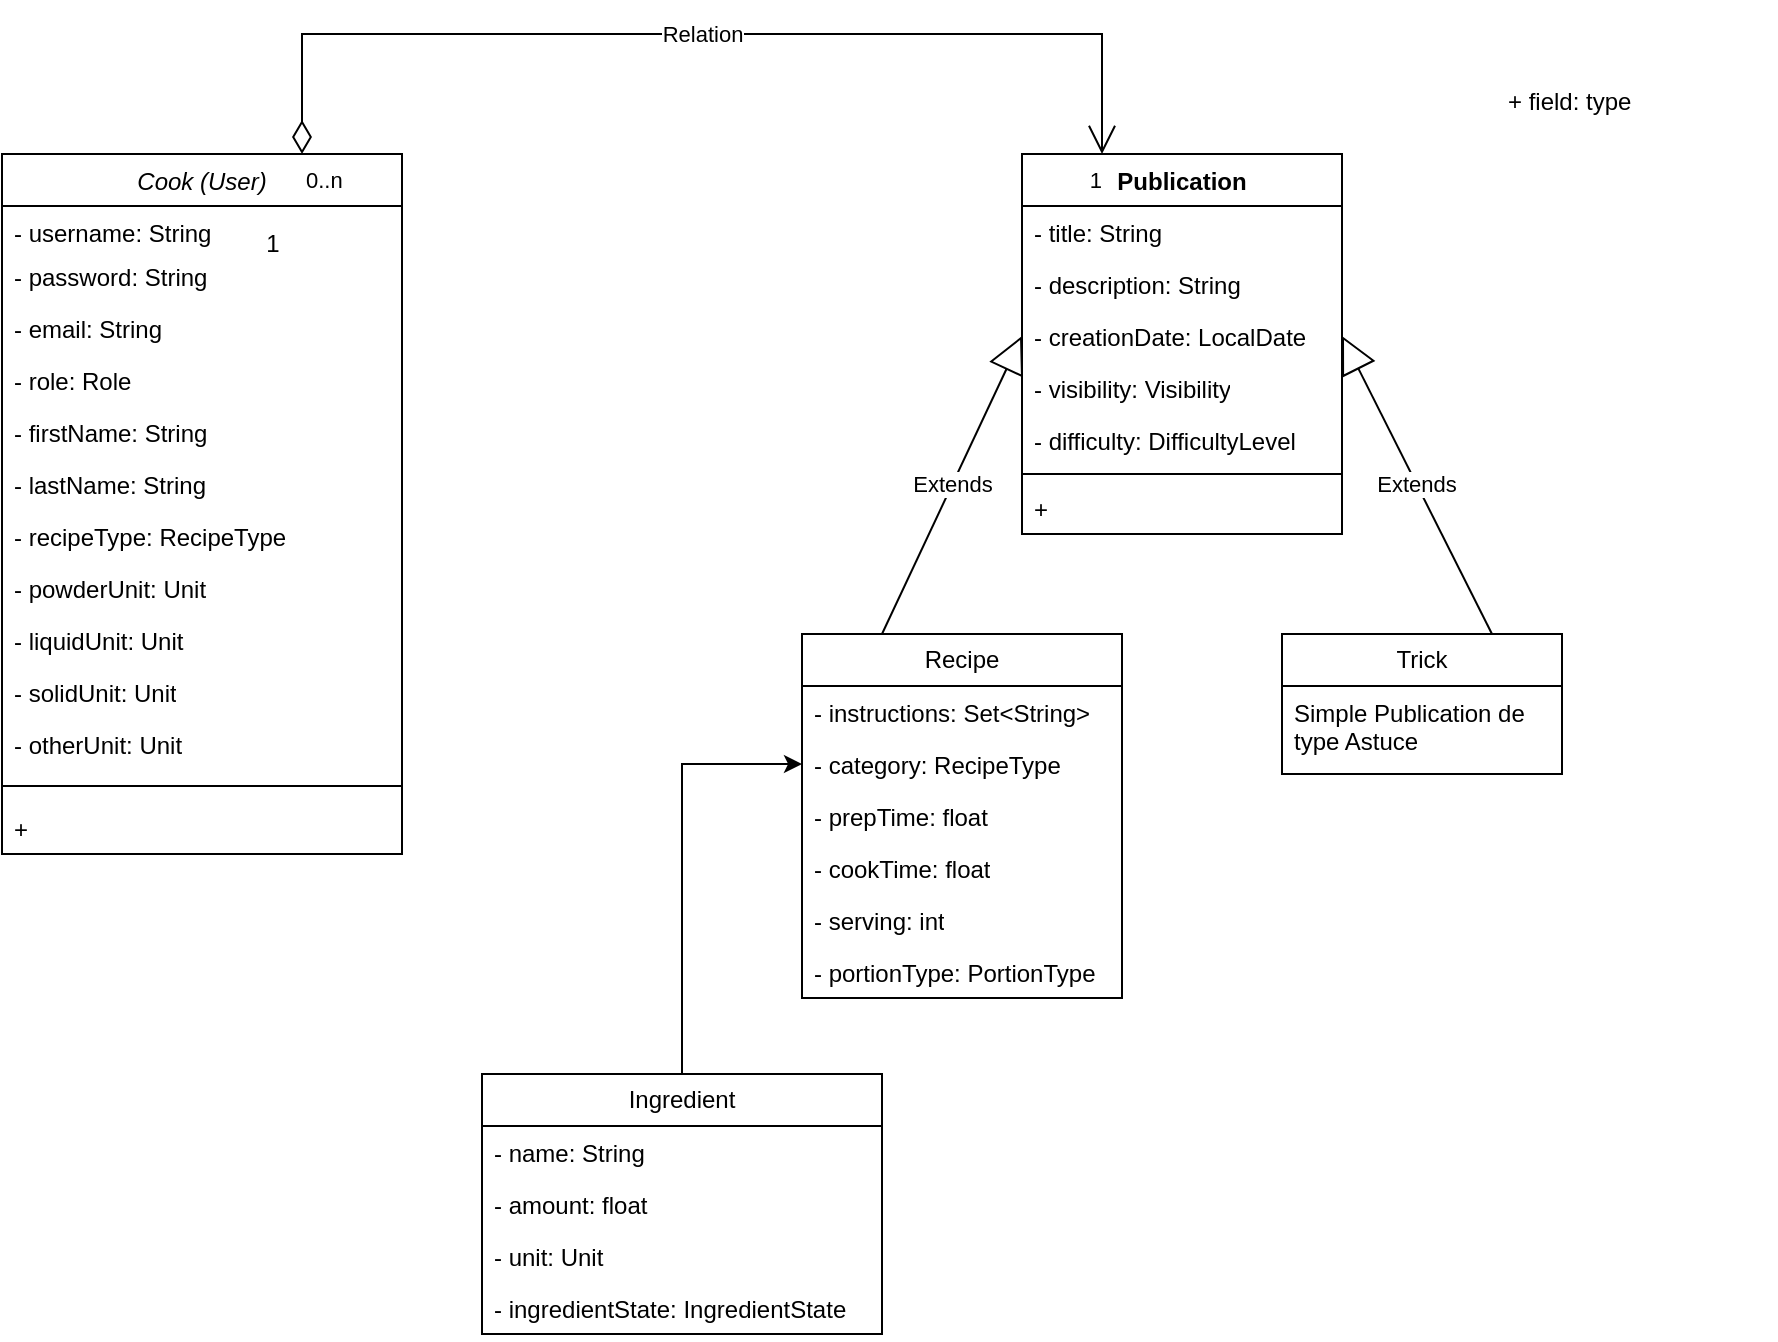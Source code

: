 <mxfile version="23.1.5" type="device">
  <diagram id="C5RBs43oDa-KdzZeNtuy" name="Page-1">
    <mxGraphModel dx="1434" dy="2005" grid="1" gridSize="10" guides="1" tooltips="1" connect="1" arrows="1" fold="1" page="1" pageScale="1" pageWidth="827" pageHeight="1169" math="0" shadow="0">
      <root>
        <mxCell id="WIyWlLk6GJQsqaUBKTNV-0" />
        <mxCell id="WIyWlLk6GJQsqaUBKTNV-1" parent="WIyWlLk6GJQsqaUBKTNV-0" />
        <mxCell id="zkfFHV4jXpPFQw0GAbJ--0" value="Cook (User)" style="swimlane;fontStyle=2;align=center;verticalAlign=top;childLayout=stackLayout;horizontal=1;startSize=26;horizontalStack=0;resizeParent=1;resizeLast=0;collapsible=1;marginBottom=0;rounded=0;shadow=0;strokeWidth=1;" parent="WIyWlLk6GJQsqaUBKTNV-1" vertex="1">
          <mxGeometry x="80" y="40" width="200" height="350" as="geometry">
            <mxRectangle x="230" y="140" width="160" height="26" as="alternateBounds" />
          </mxGeometry>
        </mxCell>
        <mxCell id="zkfFHV4jXpPFQw0GAbJ--1" value="- username: String" style="text;align=left;verticalAlign=top;spacingLeft=4;spacingRight=4;overflow=hidden;rotatable=0;points=[[0,0.5],[1,0.5]];portConstraint=eastwest;" parent="zkfFHV4jXpPFQw0GAbJ--0" vertex="1">
          <mxGeometry y="26" width="200" height="22" as="geometry" />
        </mxCell>
        <mxCell id="zkfFHV4jXpPFQw0GAbJ--2" value="- password: String" style="text;align=left;verticalAlign=top;spacingLeft=4;spacingRight=4;overflow=hidden;rotatable=0;points=[[0,0.5],[1,0.5]];portConstraint=eastwest;rounded=0;shadow=0;html=0;" parent="zkfFHV4jXpPFQw0GAbJ--0" vertex="1">
          <mxGeometry y="48" width="200" height="26" as="geometry" />
        </mxCell>
        <mxCell id="zkfFHV4jXpPFQw0GAbJ--3" value="- email: String" style="text;align=left;verticalAlign=top;spacingLeft=4;spacingRight=4;overflow=hidden;rotatable=0;points=[[0,0.5],[1,0.5]];portConstraint=eastwest;rounded=0;shadow=0;html=0;" parent="zkfFHV4jXpPFQw0GAbJ--0" vertex="1">
          <mxGeometry y="74" width="200" height="26" as="geometry" />
        </mxCell>
        <mxCell id="NkXBIMSTpnIahzZLXcuc-1" value="- role: Role" style="text;align=left;verticalAlign=top;spacingLeft=4;spacingRight=4;overflow=hidden;rotatable=0;points=[[0,0.5],[1,0.5]];portConstraint=eastwest;rounded=0;shadow=0;html=0;" vertex="1" parent="zkfFHV4jXpPFQw0GAbJ--0">
          <mxGeometry y="100" width="200" height="26" as="geometry" />
        </mxCell>
        <mxCell id="NkXBIMSTpnIahzZLXcuc-2" value="- firstName: String" style="text;align=left;verticalAlign=top;spacingLeft=4;spacingRight=4;overflow=hidden;rotatable=0;points=[[0,0.5],[1,0.5]];portConstraint=eastwest;rounded=0;shadow=0;html=0;" vertex="1" parent="zkfFHV4jXpPFQw0GAbJ--0">
          <mxGeometry y="126" width="200" height="26" as="geometry" />
        </mxCell>
        <mxCell id="NkXBIMSTpnIahzZLXcuc-3" value="- lastName: String" style="text;align=left;verticalAlign=top;spacingLeft=4;spacingRight=4;overflow=hidden;rotatable=0;points=[[0,0.5],[1,0.5]];portConstraint=eastwest;rounded=0;shadow=0;html=0;" vertex="1" parent="zkfFHV4jXpPFQw0GAbJ--0">
          <mxGeometry y="152" width="200" height="26" as="geometry" />
        </mxCell>
        <mxCell id="NkXBIMSTpnIahzZLXcuc-4" value="- recipeType: RecipeType" style="text;align=left;verticalAlign=top;spacingLeft=4;spacingRight=4;overflow=hidden;rotatable=0;points=[[0,0.5],[1,0.5]];portConstraint=eastwest;rounded=0;shadow=0;html=0;" vertex="1" parent="zkfFHV4jXpPFQw0GAbJ--0">
          <mxGeometry y="178" width="200" height="26" as="geometry" />
        </mxCell>
        <mxCell id="NkXBIMSTpnIahzZLXcuc-61" value="- powderUnit: Unit" style="text;strokeColor=none;fillColor=none;align=left;verticalAlign=top;spacingLeft=4;spacingRight=4;overflow=hidden;rotatable=0;points=[[0,0.5],[1,0.5]];portConstraint=eastwest;whiteSpace=wrap;html=1;" vertex="1" parent="zkfFHV4jXpPFQw0GAbJ--0">
          <mxGeometry y="204" width="200" height="26" as="geometry" />
        </mxCell>
        <mxCell id="NkXBIMSTpnIahzZLXcuc-59" value="- liquidUnit: Unit" style="text;strokeColor=none;fillColor=none;align=left;verticalAlign=top;spacingLeft=4;spacingRight=4;overflow=hidden;rotatable=0;points=[[0,0.5],[1,0.5]];portConstraint=eastwest;whiteSpace=wrap;html=1;" vertex="1" parent="zkfFHV4jXpPFQw0GAbJ--0">
          <mxGeometry y="230" width="200" height="26" as="geometry" />
        </mxCell>
        <mxCell id="NkXBIMSTpnIahzZLXcuc-60" value="- solidUnit: Unit" style="text;strokeColor=none;fillColor=none;align=left;verticalAlign=top;spacingLeft=4;spacingRight=4;overflow=hidden;rotatable=0;points=[[0,0.5],[1,0.5]];portConstraint=eastwest;whiteSpace=wrap;html=1;" vertex="1" parent="zkfFHV4jXpPFQw0GAbJ--0">
          <mxGeometry y="256" width="200" height="26" as="geometry" />
        </mxCell>
        <mxCell id="NkXBIMSTpnIahzZLXcuc-62" value="- otherUnit: Unit" style="text;strokeColor=none;fillColor=none;align=left;verticalAlign=top;spacingLeft=4;spacingRight=4;overflow=hidden;rotatable=0;points=[[0,0.5],[1,0.5]];portConstraint=eastwest;whiteSpace=wrap;html=1;" vertex="1" parent="zkfFHV4jXpPFQw0GAbJ--0">
          <mxGeometry y="282" width="200" height="26" as="geometry" />
        </mxCell>
        <mxCell id="zkfFHV4jXpPFQw0GAbJ--4" value="" style="line;html=1;strokeWidth=1;align=left;verticalAlign=middle;spacingTop=-1;spacingLeft=3;spacingRight=3;rotatable=0;labelPosition=right;points=[];portConstraint=eastwest;" parent="zkfFHV4jXpPFQw0GAbJ--0" vertex="1">
          <mxGeometry y="308" width="200" height="16" as="geometry" />
        </mxCell>
        <mxCell id="NkXBIMSTpnIahzZLXcuc-63" value="+&amp;nbsp;" style="text;strokeColor=none;fillColor=none;align=left;verticalAlign=top;spacingLeft=4;spacingRight=4;overflow=hidden;rotatable=0;points=[[0,0.5],[1,0.5]];portConstraint=eastwest;whiteSpace=wrap;html=1;" vertex="1" parent="zkfFHV4jXpPFQw0GAbJ--0">
          <mxGeometry y="324" width="200" height="26" as="geometry" />
        </mxCell>
        <mxCell id="NkXBIMSTpnIahzZLXcuc-6" value="Publication" style="swimlane;fontStyle=1;align=center;verticalAlign=top;childLayout=stackLayout;horizontal=1;startSize=26;horizontalStack=0;resizeParent=1;resizeParentMax=0;resizeLast=0;collapsible=1;marginBottom=0;whiteSpace=wrap;html=1;" vertex="1" parent="WIyWlLk6GJQsqaUBKTNV-1">
          <mxGeometry x="590" y="40" width="160" height="190" as="geometry" />
        </mxCell>
        <mxCell id="NkXBIMSTpnIahzZLXcuc-7" value="- title: String" style="text;strokeColor=none;fillColor=none;align=left;verticalAlign=top;spacingLeft=4;spacingRight=4;overflow=hidden;rotatable=0;points=[[0,0.5],[1,0.5]];portConstraint=eastwest;whiteSpace=wrap;html=1;" vertex="1" parent="NkXBIMSTpnIahzZLXcuc-6">
          <mxGeometry y="26" width="160" height="26" as="geometry" />
        </mxCell>
        <mxCell id="NkXBIMSTpnIahzZLXcuc-17" value="- description: String" style="text;strokeColor=none;fillColor=none;align=left;verticalAlign=top;spacingLeft=4;spacingRight=4;overflow=hidden;rotatable=0;points=[[0,0.5],[1,0.5]];portConstraint=eastwest;whiteSpace=wrap;html=1;" vertex="1" parent="NkXBIMSTpnIahzZLXcuc-6">
          <mxGeometry y="52" width="160" height="26" as="geometry" />
        </mxCell>
        <mxCell id="NkXBIMSTpnIahzZLXcuc-37" value="- creationDate: LocalDate" style="text;strokeColor=none;fillColor=none;align=left;verticalAlign=top;spacingLeft=4;spacingRight=4;overflow=hidden;rotatable=0;points=[[0,0.5],[1,0.5]];portConstraint=eastwest;whiteSpace=wrap;html=1;" vertex="1" parent="NkXBIMSTpnIahzZLXcuc-6">
          <mxGeometry y="78" width="160" height="26" as="geometry" />
        </mxCell>
        <mxCell id="NkXBIMSTpnIahzZLXcuc-56" value="- visibility: Visibility" style="text;strokeColor=none;fillColor=none;align=left;verticalAlign=top;spacingLeft=4;spacingRight=4;overflow=hidden;rotatable=0;points=[[0,0.5],[1,0.5]];portConstraint=eastwest;whiteSpace=wrap;html=1;" vertex="1" parent="NkXBIMSTpnIahzZLXcuc-6">
          <mxGeometry y="104" width="160" height="26" as="geometry" />
        </mxCell>
        <mxCell id="NkXBIMSTpnIahzZLXcuc-50" value="- difficulty: DifficultyLevel" style="text;strokeColor=none;fillColor=none;align=left;verticalAlign=top;spacingLeft=4;spacingRight=4;overflow=hidden;rotatable=0;points=[[0,0.5],[1,0.5]];portConstraint=eastwest;whiteSpace=wrap;html=1;" vertex="1" parent="NkXBIMSTpnIahzZLXcuc-6">
          <mxGeometry y="130" width="160" height="26" as="geometry" />
        </mxCell>
        <mxCell id="NkXBIMSTpnIahzZLXcuc-8" value="" style="line;strokeWidth=1;fillColor=none;align=left;verticalAlign=middle;spacingTop=-1;spacingLeft=3;spacingRight=3;rotatable=0;labelPosition=right;points=[];portConstraint=eastwest;strokeColor=inherit;" vertex="1" parent="NkXBIMSTpnIahzZLXcuc-6">
          <mxGeometry y="156" width="160" height="8" as="geometry" />
        </mxCell>
        <mxCell id="NkXBIMSTpnIahzZLXcuc-9" value="+&amp;nbsp;" style="text;strokeColor=none;fillColor=none;align=left;verticalAlign=top;spacingLeft=4;spacingRight=4;overflow=hidden;rotatable=0;points=[[0,0.5],[1,0.5]];portConstraint=eastwest;whiteSpace=wrap;html=1;" vertex="1" parent="NkXBIMSTpnIahzZLXcuc-6">
          <mxGeometry y="164" width="160" height="26" as="geometry" />
        </mxCell>
        <mxCell id="NkXBIMSTpnIahzZLXcuc-14" value="1" style="text;html=1;align=center;verticalAlign=middle;resizable=0;points=[];autosize=1;strokeColor=none;fillColor=none;" vertex="1" parent="WIyWlLk6GJQsqaUBKTNV-1">
          <mxGeometry x="200" y="70" width="30" height="30" as="geometry" />
        </mxCell>
        <mxCell id="NkXBIMSTpnIahzZLXcuc-26" value="Recipe" style="swimlane;fontStyle=0;childLayout=stackLayout;horizontal=1;startSize=26;fillColor=none;horizontalStack=0;resizeParent=1;resizeParentMax=0;resizeLast=0;collapsible=1;marginBottom=0;whiteSpace=wrap;html=1;" vertex="1" parent="WIyWlLk6GJQsqaUBKTNV-1">
          <mxGeometry x="480" y="280" width="160" height="182" as="geometry">
            <mxRectangle x="480" y="240" width="80" height="30" as="alternateBounds" />
          </mxGeometry>
        </mxCell>
        <mxCell id="NkXBIMSTpnIahzZLXcuc-44" value="- instructions: Set&amp;lt;String&amp;gt;" style="text;strokeColor=none;fillColor=none;align=left;verticalAlign=top;spacingLeft=4;spacingRight=4;overflow=hidden;rotatable=0;points=[[0,0.5],[1,0.5]];portConstraint=eastwest;whiteSpace=wrap;html=1;" vertex="1" parent="NkXBIMSTpnIahzZLXcuc-26">
          <mxGeometry y="26" width="160" height="26" as="geometry" />
        </mxCell>
        <mxCell id="NkXBIMSTpnIahzZLXcuc-28" value="- category: RecipeType" style="text;strokeColor=none;fillColor=none;align=left;verticalAlign=top;spacingLeft=4;spacingRight=4;overflow=hidden;rotatable=0;points=[[0,0.5],[1,0.5]];portConstraint=eastwest;whiteSpace=wrap;html=1;" vertex="1" parent="NkXBIMSTpnIahzZLXcuc-26">
          <mxGeometry y="52" width="160" height="26" as="geometry" />
        </mxCell>
        <mxCell id="NkXBIMSTpnIahzZLXcuc-29" value="- prepTime: float" style="text;strokeColor=none;fillColor=none;align=left;verticalAlign=top;spacingLeft=4;spacingRight=4;overflow=hidden;rotatable=0;points=[[0,0.5],[1,0.5]];portConstraint=eastwest;whiteSpace=wrap;html=1;" vertex="1" parent="NkXBIMSTpnIahzZLXcuc-26">
          <mxGeometry y="78" width="160" height="26" as="geometry" />
        </mxCell>
        <mxCell id="NkXBIMSTpnIahzZLXcuc-46" value="- cookTime: float" style="text;strokeColor=none;fillColor=none;align=left;verticalAlign=top;spacingLeft=4;spacingRight=4;overflow=hidden;rotatable=0;points=[[0,0.5],[1,0.5]];portConstraint=eastwest;whiteSpace=wrap;html=1;" vertex="1" parent="NkXBIMSTpnIahzZLXcuc-26">
          <mxGeometry y="104" width="160" height="26" as="geometry" />
        </mxCell>
        <mxCell id="NkXBIMSTpnIahzZLXcuc-49" value="- serving: int" style="text;strokeColor=none;fillColor=none;align=left;verticalAlign=top;spacingLeft=4;spacingRight=4;overflow=hidden;rotatable=0;points=[[0,0.5],[1,0.5]];portConstraint=eastwest;whiteSpace=wrap;html=1;" vertex="1" parent="NkXBIMSTpnIahzZLXcuc-26">
          <mxGeometry y="130" width="160" height="26" as="geometry" />
        </mxCell>
        <mxCell id="NkXBIMSTpnIahzZLXcuc-48" value="- portionType: PortionType" style="text;strokeColor=none;fillColor=none;align=left;verticalAlign=top;spacingLeft=4;spacingRight=4;overflow=hidden;rotatable=0;points=[[0,0.5],[1,0.5]];portConstraint=eastwest;whiteSpace=wrap;html=1;" vertex="1" parent="NkXBIMSTpnIahzZLXcuc-26">
          <mxGeometry y="156" width="160" height="26" as="geometry" />
        </mxCell>
        <mxCell id="NkXBIMSTpnIahzZLXcuc-30" value="Trick" style="swimlane;fontStyle=0;childLayout=stackLayout;horizontal=1;startSize=26;fillColor=none;horizontalStack=0;resizeParent=1;resizeParentMax=0;resizeLast=0;collapsible=1;marginBottom=0;whiteSpace=wrap;html=1;" vertex="1" parent="WIyWlLk6GJQsqaUBKTNV-1">
          <mxGeometry x="720" y="280" width="140" height="70" as="geometry" />
        </mxCell>
        <mxCell id="NkXBIMSTpnIahzZLXcuc-31" value="Simple Publication de type Astuce" style="text;strokeColor=none;fillColor=none;align=left;verticalAlign=top;spacingLeft=4;spacingRight=4;overflow=hidden;rotatable=0;points=[[0,0.5],[1,0.5]];portConstraint=eastwest;whiteSpace=wrap;html=1;" vertex="1" parent="NkXBIMSTpnIahzZLXcuc-30">
          <mxGeometry y="26" width="140" height="44" as="geometry" />
        </mxCell>
        <mxCell id="NkXBIMSTpnIahzZLXcuc-34" value="Relation" style="endArrow=open;html=1;endSize=12;startArrow=diamondThin;startSize=14;startFill=0;edgeStyle=orthogonalEdgeStyle;rounded=0;exitX=0.75;exitY=0;exitDx=0;exitDy=0;entryX=0.25;entryY=0;entryDx=0;entryDy=0;" edge="1" parent="WIyWlLk6GJQsqaUBKTNV-1" source="zkfFHV4jXpPFQw0GAbJ--0" target="NkXBIMSTpnIahzZLXcuc-6">
          <mxGeometry relative="1" as="geometry">
            <mxPoint x="340" y="340" as="sourcePoint" />
            <mxPoint x="500" y="340" as="targetPoint" />
            <Array as="points">
              <mxPoint x="230" y="-20" />
              <mxPoint x="630" y="-20" />
            </Array>
          </mxGeometry>
        </mxCell>
        <mxCell id="NkXBIMSTpnIahzZLXcuc-35" value="0..n" style="edgeLabel;resizable=0;html=1;align=left;verticalAlign=top;" connectable="0" vertex="1" parent="NkXBIMSTpnIahzZLXcuc-34">
          <mxGeometry x="-1" relative="1" as="geometry" />
        </mxCell>
        <mxCell id="NkXBIMSTpnIahzZLXcuc-36" value="1" style="edgeLabel;resizable=0;html=1;align=right;verticalAlign=top;" connectable="0" vertex="1" parent="NkXBIMSTpnIahzZLXcuc-34">
          <mxGeometry x="1" relative="1" as="geometry" />
        </mxCell>
        <mxCell id="NkXBIMSTpnIahzZLXcuc-55" style="edgeStyle=orthogonalEdgeStyle;rounded=0;orthogonalLoop=1;jettySize=auto;html=1;entryX=0;entryY=0.5;entryDx=0;entryDy=0;" edge="1" parent="WIyWlLk6GJQsqaUBKTNV-1" source="NkXBIMSTpnIahzZLXcuc-38" target="NkXBIMSTpnIahzZLXcuc-28">
          <mxGeometry relative="1" as="geometry" />
        </mxCell>
        <mxCell id="NkXBIMSTpnIahzZLXcuc-38" value="Ingredient" style="swimlane;fontStyle=0;childLayout=stackLayout;horizontal=1;startSize=26;fillColor=none;horizontalStack=0;resizeParent=1;resizeParentMax=0;resizeLast=0;collapsible=1;marginBottom=0;whiteSpace=wrap;html=1;" vertex="1" parent="WIyWlLk6GJQsqaUBKTNV-1">
          <mxGeometry x="320" y="500" width="200" height="130" as="geometry" />
        </mxCell>
        <mxCell id="NkXBIMSTpnIahzZLXcuc-40" value="- name: String" style="text;strokeColor=none;fillColor=none;align=left;verticalAlign=top;spacingLeft=4;spacingRight=4;overflow=hidden;rotatable=0;points=[[0,0.5],[1,0.5]];portConstraint=eastwest;whiteSpace=wrap;html=1;" vertex="1" parent="NkXBIMSTpnIahzZLXcuc-38">
          <mxGeometry y="26" width="200" height="26" as="geometry" />
        </mxCell>
        <mxCell id="NkXBIMSTpnIahzZLXcuc-41" value="- amount: float" style="text;strokeColor=none;fillColor=none;align=left;verticalAlign=top;spacingLeft=4;spacingRight=4;overflow=hidden;rotatable=0;points=[[0,0.5],[1,0.5]];portConstraint=eastwest;whiteSpace=wrap;html=1;" vertex="1" parent="NkXBIMSTpnIahzZLXcuc-38">
          <mxGeometry y="52" width="200" height="26" as="geometry" />
        </mxCell>
        <mxCell id="NkXBIMSTpnIahzZLXcuc-51" value="- unit: Unit" style="text;strokeColor=none;fillColor=none;align=left;verticalAlign=top;spacingLeft=4;spacingRight=4;overflow=hidden;rotatable=0;points=[[0,0.5],[1,0.5]];portConstraint=eastwest;whiteSpace=wrap;html=1;" vertex="1" parent="NkXBIMSTpnIahzZLXcuc-38">
          <mxGeometry y="78" width="200" height="26" as="geometry" />
        </mxCell>
        <mxCell id="NkXBIMSTpnIahzZLXcuc-52" value="- ingredientState: IngredientState" style="text;strokeColor=none;fillColor=none;align=left;verticalAlign=top;spacingLeft=4;spacingRight=4;overflow=hidden;rotatable=0;points=[[0,0.5],[1,0.5]];portConstraint=eastwest;whiteSpace=wrap;html=1;" vertex="1" parent="NkXBIMSTpnIahzZLXcuc-38">
          <mxGeometry y="104" width="200" height="26" as="geometry" />
        </mxCell>
        <mxCell id="NkXBIMSTpnIahzZLXcuc-47" value="+ field: type" style="text;strokeColor=none;fillColor=none;align=left;verticalAlign=top;spacingLeft=4;spacingRight=4;overflow=hidden;rotatable=0;points=[[0,0.5],[1,0.5]];portConstraint=eastwest;whiteSpace=wrap;html=1;" vertex="1" parent="WIyWlLk6GJQsqaUBKTNV-1">
          <mxGeometry x="827" width="140" height="26" as="geometry" />
        </mxCell>
        <mxCell id="NkXBIMSTpnIahzZLXcuc-57" value="Extends" style="endArrow=block;endSize=16;endFill=0;html=1;rounded=0;exitX=0.25;exitY=0;exitDx=0;exitDy=0;entryX=0;entryY=0.5;entryDx=0;entryDy=0;" edge="1" parent="WIyWlLk6GJQsqaUBKTNV-1" source="NkXBIMSTpnIahzZLXcuc-26" target="NkXBIMSTpnIahzZLXcuc-37">
          <mxGeometry width="160" relative="1" as="geometry">
            <mxPoint x="340" y="240" as="sourcePoint" />
            <mxPoint x="500" y="240" as="targetPoint" />
          </mxGeometry>
        </mxCell>
        <mxCell id="NkXBIMSTpnIahzZLXcuc-58" value="Extends" style="endArrow=block;endSize=16;endFill=0;html=1;rounded=0;exitX=0.75;exitY=0;exitDx=0;exitDy=0;entryX=1;entryY=0.5;entryDx=0;entryDy=0;" edge="1" parent="WIyWlLk6GJQsqaUBKTNV-1" source="NkXBIMSTpnIahzZLXcuc-30" target="NkXBIMSTpnIahzZLXcuc-37">
          <mxGeometry width="160" relative="1" as="geometry">
            <mxPoint x="340" y="240" as="sourcePoint" />
            <mxPoint x="500" y="240" as="targetPoint" />
          </mxGeometry>
        </mxCell>
      </root>
    </mxGraphModel>
  </diagram>
</mxfile>
